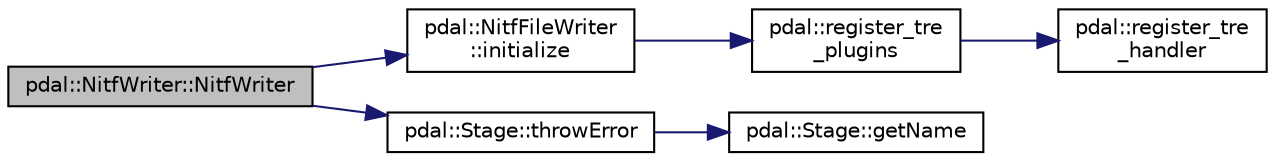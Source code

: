 digraph "pdal::NitfWriter::NitfWriter"
{
  edge [fontname="Helvetica",fontsize="10",labelfontname="Helvetica",labelfontsize="10"];
  node [fontname="Helvetica",fontsize="10",shape=record];
  rankdir="LR";
  Node1 [label="pdal::NitfWriter::NitfWriter",height=0.2,width=0.4,color="black", fillcolor="grey75", style="filled", fontcolor="black"];
  Node1 -> Node2 [color="midnightblue",fontsize="10",style="solid",fontname="Helvetica"];
  Node2 [label="pdal::NitfFileWriter\l::initialize",height=0.2,width=0.4,color="black", fillcolor="white", style="filled",URL="$classpdal_1_1NitfFileWriter.html#ae00c7f0e920f5bea1076e621c1e524de"];
  Node2 -> Node3 [color="midnightblue",fontsize="10",style="solid",fontname="Helvetica"];
  Node3 [label="pdal::register_tre\l_plugins",height=0.2,width=0.4,color="black", fillcolor="white", style="filled",URL="$namespacepdal.html#a1c6c3e9cb18879d413da22948a3c7255"];
  Node3 -> Node4 [color="midnightblue",fontsize="10",style="solid",fontname="Helvetica"];
  Node4 [label="pdal::register_tre\l_handler",height=0.2,width=0.4,color="black", fillcolor="white", style="filled",URL="$namespacepdal.html#a3e6add2fe3eb5cdef037667cee3059f4"];
  Node1 -> Node5 [color="midnightblue",fontsize="10",style="solid",fontname="Helvetica"];
  Node5 [label="pdal::Stage::throwError",height=0.2,width=0.4,color="black", fillcolor="white", style="filled",URL="$classpdal_1_1Stage.html#abdbd1176da12dfd882d931a43290797f"];
  Node5 -> Node6 [color="midnightblue",fontsize="10",style="solid",fontname="Helvetica"];
  Node6 [label="pdal::Stage::getName",height=0.2,width=0.4,color="black", fillcolor="white", style="filled",URL="$classpdal_1_1Stage.html#a6c81d6fbbac17ebe4cd63806916cc750"];
}
